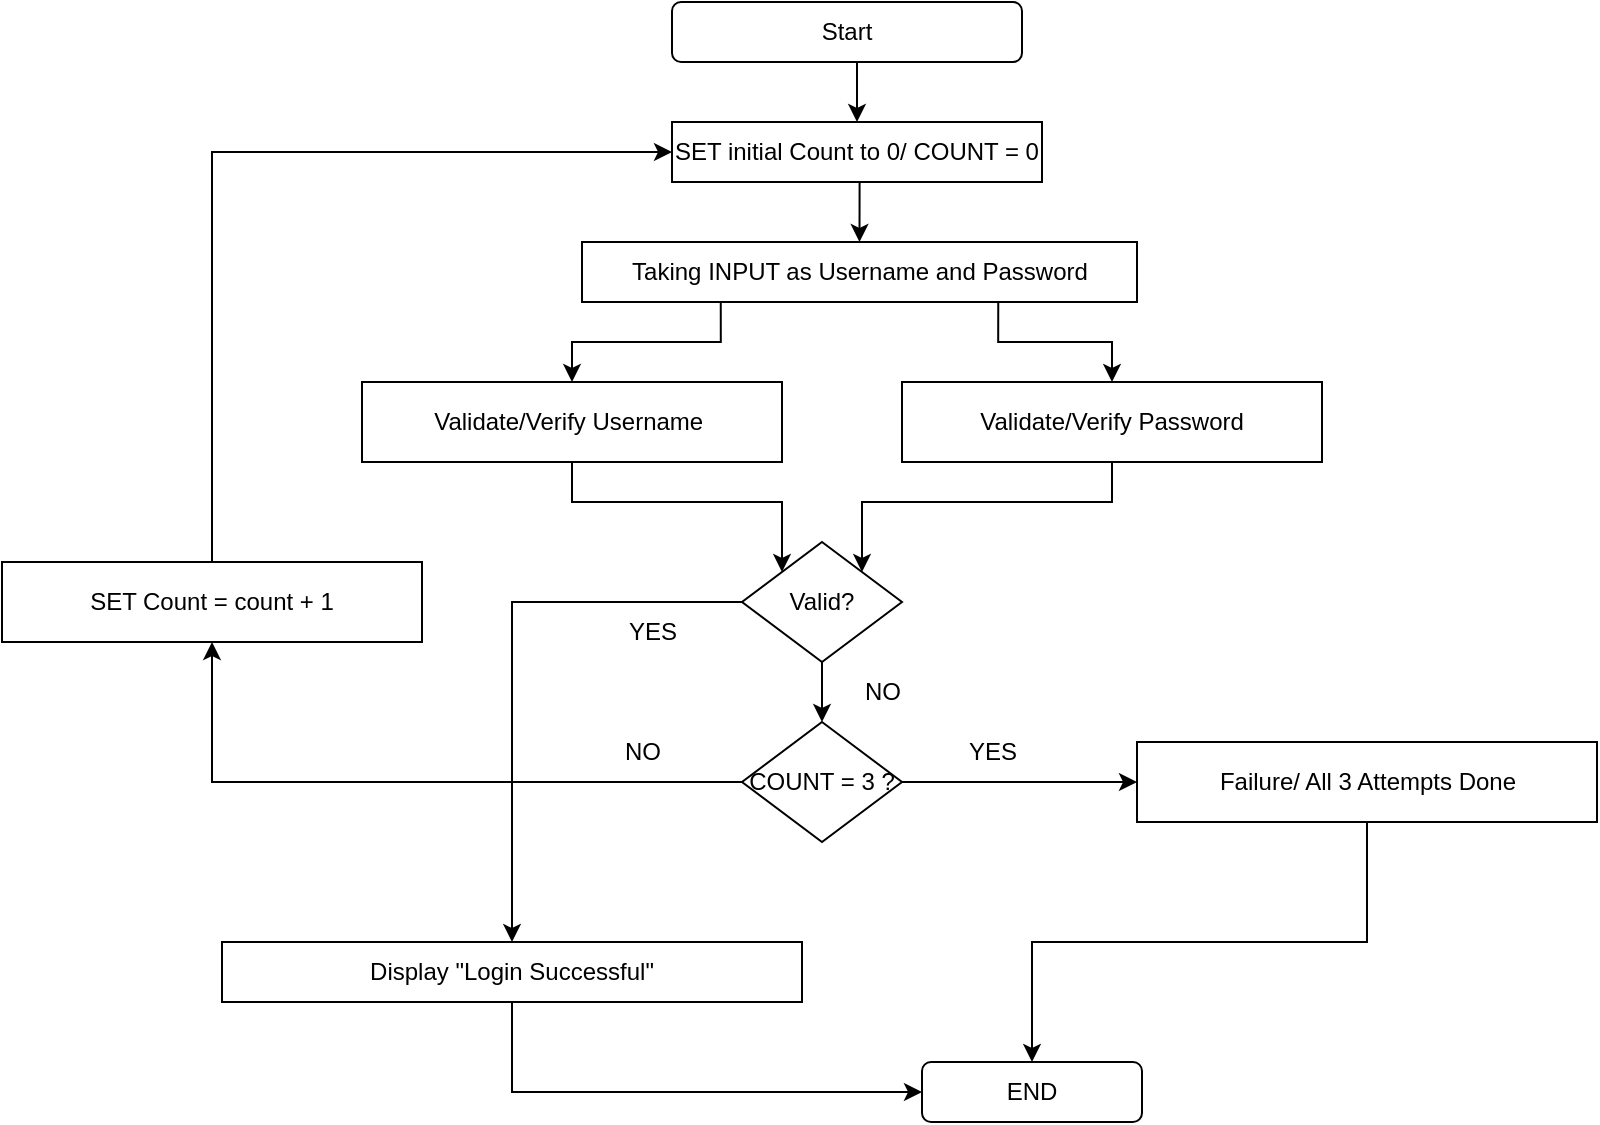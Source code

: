 <mxfile version="24.6.2" type="device">
  <diagram name="Page-1" id="Dk_CblfQpoMhfjGfartr">
    <mxGraphModel dx="1195" dy="643" grid="1" gridSize="10" guides="1" tooltips="1" connect="1" arrows="1" fold="1" page="1" pageScale="1" pageWidth="1100" pageHeight="1700" background="none" math="0" shadow="0">
      <root>
        <mxCell id="0" />
        <mxCell id="1" parent="0" />
        <mxCell id="bBVAprVc6WiFZnPiGswY-14" style="edgeStyle=orthogonalEdgeStyle;rounded=0;orthogonalLoop=1;jettySize=auto;html=1;exitX=0.5;exitY=1;exitDx=0;exitDy=0;entryX=0.5;entryY=0;entryDx=0;entryDy=0;" edge="1" parent="1" source="bBVAprVc6WiFZnPiGswY-1" target="bBVAprVc6WiFZnPiGswY-2">
          <mxGeometry relative="1" as="geometry" />
        </mxCell>
        <mxCell id="bBVAprVc6WiFZnPiGswY-1" value="Start" style="rounded=1;whiteSpace=wrap;html=1;" vertex="1" parent="1">
          <mxGeometry x="485" y="50" width="175" height="30" as="geometry" />
        </mxCell>
        <mxCell id="bBVAprVc6WiFZnPiGswY-15" style="edgeStyle=orthogonalEdgeStyle;rounded=0;orthogonalLoop=1;jettySize=auto;html=1;exitX=0.5;exitY=1;exitDx=0;exitDy=0;entryX=0.5;entryY=0;entryDx=0;entryDy=0;" edge="1" parent="1" source="bBVAprVc6WiFZnPiGswY-2" target="bBVAprVc6WiFZnPiGswY-3">
          <mxGeometry relative="1" as="geometry" />
        </mxCell>
        <mxCell id="bBVAprVc6WiFZnPiGswY-2" value="SET initial Count to 0/ COUNT = 0" style="rounded=0;whiteSpace=wrap;html=1;" vertex="1" parent="1">
          <mxGeometry x="485" y="110" width="185" height="30" as="geometry" />
        </mxCell>
        <mxCell id="bBVAprVc6WiFZnPiGswY-16" style="edgeStyle=orthogonalEdgeStyle;rounded=0;orthogonalLoop=1;jettySize=auto;html=1;exitX=0.25;exitY=1;exitDx=0;exitDy=0;entryX=0.5;entryY=0;entryDx=0;entryDy=0;" edge="1" parent="1" source="bBVAprVc6WiFZnPiGswY-3" target="bBVAprVc6WiFZnPiGswY-4">
          <mxGeometry relative="1" as="geometry" />
        </mxCell>
        <mxCell id="bBVAprVc6WiFZnPiGswY-17" style="edgeStyle=orthogonalEdgeStyle;rounded=0;orthogonalLoop=1;jettySize=auto;html=1;exitX=0.75;exitY=1;exitDx=0;exitDy=0;entryX=0.5;entryY=0;entryDx=0;entryDy=0;" edge="1" parent="1" source="bBVAprVc6WiFZnPiGswY-3" target="bBVAprVc6WiFZnPiGswY-5">
          <mxGeometry relative="1" as="geometry" />
        </mxCell>
        <mxCell id="bBVAprVc6WiFZnPiGswY-3" value="Taking INPUT as Username and Password" style="rounded=0;whiteSpace=wrap;html=1;" vertex="1" parent="1">
          <mxGeometry x="440" y="170" width="277.5" height="30" as="geometry" />
        </mxCell>
        <mxCell id="bBVAprVc6WiFZnPiGswY-18" style="edgeStyle=orthogonalEdgeStyle;rounded=0;orthogonalLoop=1;jettySize=auto;html=1;exitX=0.5;exitY=1;exitDx=0;exitDy=0;entryX=0;entryY=0;entryDx=0;entryDy=0;" edge="1" parent="1" source="bBVAprVc6WiFZnPiGswY-4" target="bBVAprVc6WiFZnPiGswY-7">
          <mxGeometry relative="1" as="geometry" />
        </mxCell>
        <mxCell id="bBVAprVc6WiFZnPiGswY-4" value="Validate/Verify Username&amp;nbsp;" style="rounded=0;whiteSpace=wrap;html=1;" vertex="1" parent="1">
          <mxGeometry x="330" y="240" width="210" height="40" as="geometry" />
        </mxCell>
        <mxCell id="bBVAprVc6WiFZnPiGswY-19" style="edgeStyle=orthogonalEdgeStyle;rounded=0;orthogonalLoop=1;jettySize=auto;html=1;entryX=1;entryY=0;entryDx=0;entryDy=0;" edge="1" parent="1" source="bBVAprVc6WiFZnPiGswY-5" target="bBVAprVc6WiFZnPiGswY-7">
          <mxGeometry relative="1" as="geometry" />
        </mxCell>
        <mxCell id="bBVAprVc6WiFZnPiGswY-5" value="Validate/Verify Password" style="rounded=0;whiteSpace=wrap;html=1;" vertex="1" parent="1">
          <mxGeometry x="600" y="240" width="210" height="40" as="geometry" />
        </mxCell>
        <mxCell id="bBVAprVc6WiFZnPiGswY-22" style="edgeStyle=orthogonalEdgeStyle;rounded=0;orthogonalLoop=1;jettySize=auto;html=1;exitX=0;exitY=0.5;exitDx=0;exitDy=0;entryX=0.5;entryY=1;entryDx=0;entryDy=0;" edge="1" parent="1" source="bBVAprVc6WiFZnPiGswY-6" target="bBVAprVc6WiFZnPiGswY-9">
          <mxGeometry relative="1" as="geometry" />
        </mxCell>
        <mxCell id="bBVAprVc6WiFZnPiGswY-23" style="edgeStyle=orthogonalEdgeStyle;rounded=0;orthogonalLoop=1;jettySize=auto;html=1;exitX=1;exitY=0.5;exitDx=0;exitDy=0;entryX=0;entryY=0.5;entryDx=0;entryDy=0;" edge="1" parent="1" source="bBVAprVc6WiFZnPiGswY-6" target="bBVAprVc6WiFZnPiGswY-10">
          <mxGeometry relative="1" as="geometry" />
        </mxCell>
        <mxCell id="bBVAprVc6WiFZnPiGswY-6" value="COUNT = 3 ?" style="rhombus;whiteSpace=wrap;html=1;" vertex="1" parent="1">
          <mxGeometry x="520" y="410" width="80" height="60" as="geometry" />
        </mxCell>
        <mxCell id="bBVAprVc6WiFZnPiGswY-20" style="edgeStyle=orthogonalEdgeStyle;rounded=0;orthogonalLoop=1;jettySize=auto;html=1;exitX=0;exitY=0.5;exitDx=0;exitDy=0;entryX=0.5;entryY=0;entryDx=0;entryDy=0;" edge="1" parent="1" source="bBVAprVc6WiFZnPiGswY-7" target="bBVAprVc6WiFZnPiGswY-11">
          <mxGeometry relative="1" as="geometry" />
        </mxCell>
        <mxCell id="bBVAprVc6WiFZnPiGswY-21" style="edgeStyle=orthogonalEdgeStyle;rounded=0;orthogonalLoop=1;jettySize=auto;html=1;exitX=0.5;exitY=1;exitDx=0;exitDy=0;entryX=0.5;entryY=0;entryDx=0;entryDy=0;" edge="1" parent="1" source="bBVAprVc6WiFZnPiGswY-7" target="bBVAprVc6WiFZnPiGswY-6">
          <mxGeometry relative="1" as="geometry" />
        </mxCell>
        <mxCell id="bBVAprVc6WiFZnPiGswY-7" value="Valid?" style="rhombus;whiteSpace=wrap;html=1;" vertex="1" parent="1">
          <mxGeometry x="520" y="320" width="80" height="60" as="geometry" />
        </mxCell>
        <mxCell id="bBVAprVc6WiFZnPiGswY-33" style="edgeStyle=orthogonalEdgeStyle;rounded=0;orthogonalLoop=1;jettySize=auto;html=1;exitX=0.5;exitY=0;exitDx=0;exitDy=0;entryX=0;entryY=0.5;entryDx=0;entryDy=0;" edge="1" parent="1" source="bBVAprVc6WiFZnPiGswY-9" target="bBVAprVc6WiFZnPiGswY-2">
          <mxGeometry relative="1" as="geometry" />
        </mxCell>
        <mxCell id="bBVAprVc6WiFZnPiGswY-9" value="SET Count = count + 1" style="rounded=0;whiteSpace=wrap;html=1;" vertex="1" parent="1">
          <mxGeometry x="150" y="330" width="210" height="40" as="geometry" />
        </mxCell>
        <mxCell id="bBVAprVc6WiFZnPiGswY-24" style="edgeStyle=orthogonalEdgeStyle;rounded=0;orthogonalLoop=1;jettySize=auto;html=1;exitX=0.5;exitY=1;exitDx=0;exitDy=0;entryX=0.5;entryY=0;entryDx=0;entryDy=0;" edge="1" parent="1" source="bBVAprVc6WiFZnPiGswY-10" target="bBVAprVc6WiFZnPiGswY-12">
          <mxGeometry relative="1" as="geometry" />
        </mxCell>
        <mxCell id="bBVAprVc6WiFZnPiGswY-10" value="Failure/ All 3 Attempts Done" style="rounded=0;whiteSpace=wrap;html=1;" vertex="1" parent="1">
          <mxGeometry x="717.5" y="420" width="230" height="40" as="geometry" />
        </mxCell>
        <mxCell id="bBVAprVc6WiFZnPiGswY-25" style="edgeStyle=orthogonalEdgeStyle;rounded=0;orthogonalLoop=1;jettySize=auto;html=1;exitX=0.5;exitY=1;exitDx=0;exitDy=0;entryX=0;entryY=0.5;entryDx=0;entryDy=0;" edge="1" parent="1" source="bBVAprVc6WiFZnPiGswY-11" target="bBVAprVc6WiFZnPiGswY-12">
          <mxGeometry relative="1" as="geometry" />
        </mxCell>
        <mxCell id="bBVAprVc6WiFZnPiGswY-11" value="Display &quot;Login Successful&quot;" style="rounded=0;whiteSpace=wrap;html=1;" vertex="1" parent="1">
          <mxGeometry x="260" y="520" width="290" height="30" as="geometry" />
        </mxCell>
        <mxCell id="bBVAprVc6WiFZnPiGswY-12" value="END" style="rounded=1;whiteSpace=wrap;html=1;" vertex="1" parent="1">
          <mxGeometry x="610" y="580" width="110" height="30" as="geometry" />
        </mxCell>
        <mxCell id="bBVAprVc6WiFZnPiGswY-27" value="NO" style="text;html=1;align=center;verticalAlign=middle;resizable=0;points=[];autosize=1;strokeColor=none;fillColor=none;" vertex="1" parent="1">
          <mxGeometry x="570" y="380" width="40" height="30" as="geometry" />
        </mxCell>
        <mxCell id="bBVAprVc6WiFZnPiGswY-28" value="YES" style="text;html=1;align=center;verticalAlign=middle;resizable=0;points=[];autosize=1;strokeColor=none;fillColor=none;" vertex="1" parent="1">
          <mxGeometry x="450" y="350" width="50" height="30" as="geometry" />
        </mxCell>
        <mxCell id="bBVAprVc6WiFZnPiGswY-31" value="YES" style="text;html=1;align=center;verticalAlign=middle;resizable=0;points=[];autosize=1;strokeColor=none;fillColor=none;" vertex="1" parent="1">
          <mxGeometry x="620" y="410" width="50" height="30" as="geometry" />
        </mxCell>
        <mxCell id="bBVAprVc6WiFZnPiGswY-32" value="NO" style="text;html=1;align=center;verticalAlign=middle;resizable=0;points=[];autosize=1;strokeColor=none;fillColor=none;" vertex="1" parent="1">
          <mxGeometry x="450" y="410" width="40" height="30" as="geometry" />
        </mxCell>
      </root>
    </mxGraphModel>
  </diagram>
</mxfile>
